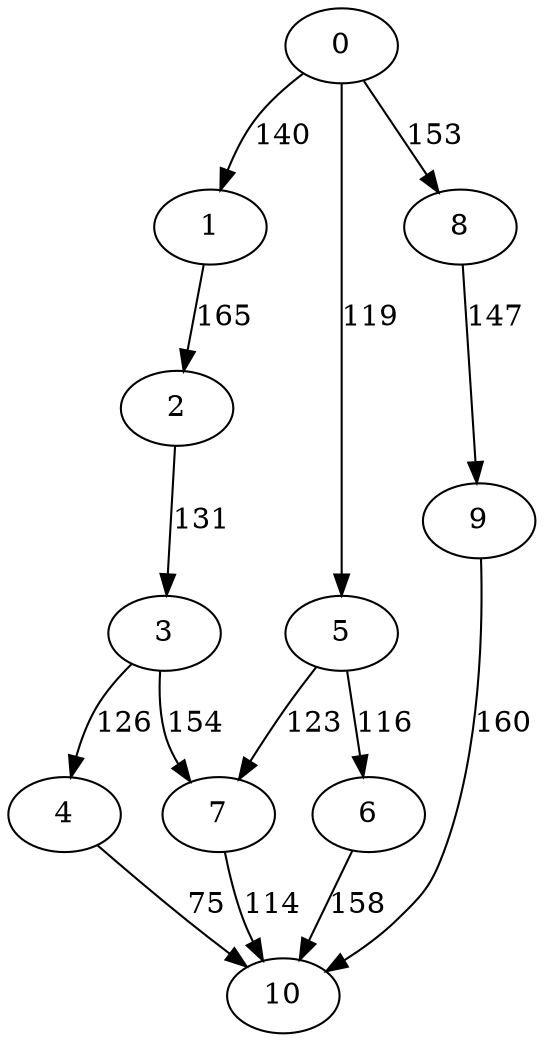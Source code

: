digraph t10p2r7_2 {
0 -> 1 [ label = 140 ];
0 -> 5 [ label = 119 ];
0 -> 8 [ label = 153 ];
1 -> 2 [ label = 165 ];
2 -> 3 [ label = 131 ];
3 -> 4 [ label = 126 ];
3 -> 7 [ label = 154 ];
4 -> 10 [ label = 75 ];
5 -> 6 [ label = 116 ];
5 -> 7 [ label = 123 ];
6 -> 10 [ label = 158 ];
7 -> 10 [ label = 114 ];
8 -> 9 [ label = 147 ];
9 -> 10 [ label = 160 ];
 }


